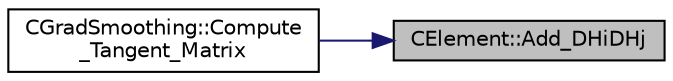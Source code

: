 digraph "CElement::Add_DHiDHj"
{
 // LATEX_PDF_SIZE
  edge [fontname="Helvetica",fontsize="10",labelfontname="Helvetica",labelfontsize="10"];
  node [fontname="Helvetica",fontsize="10",shape=record];
  rankdir="RL";
  Node1 [label="CElement::Add_DHiDHj",height=0.2,width=0.4,color="black", fillcolor="grey75", style="filled", fontcolor="black",tooltip="Add the scalar product of the gradients of shape functions to the tangent matrix."];
  Node1 -> Node2 [dir="back",color="midnightblue",fontsize="10",style="solid",fontname="Helvetica"];
  Node2 [label="CGradSmoothing::Compute\l_Tangent_Matrix",height=0.2,width=0.4,color="black", fillcolor="white", style="filled",URL="$classCGradSmoothing.html#ad5e733518770e5d580b6bafe5a523c61",tooltip="Build the tangent stiffness matrix of an element."];
}
